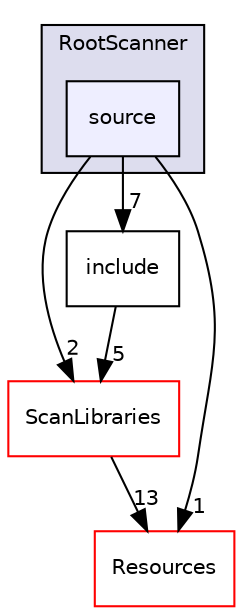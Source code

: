 digraph "source" {
  compound=true
  node [ fontsize="10", fontname="Helvetica"];
  edge [ labelfontsize="10", labelfontname="Helvetica"];
  subgraph clusterdir_0f312e2cb1c922b64af22ff43693b465 {
    graph [ bgcolor="#ddddee", pencolor="black", label="RootScanner" fontname="Helvetica", fontsize="10", URL="dir_0f312e2cb1c922b64af22ff43693b465.html"]
  dir_0ffd3729c58da8c69c548a5b32285812 [shape=box, label="source", style="filled", fillcolor="#eeeeff", pencolor="black", URL="dir_0ffd3729c58da8c69c548a5b32285812.html"];
  }
  dir_d1f3dbe10f157d97e145494b8a91d73e [shape=box label="ScanLibraries" fillcolor="white" style="filled" color="red" URL="dir_d1f3dbe10f157d97e145494b8a91d73e.html"];
  dir_bde32bf976401edbce144c1ca78437b0 [shape=box label="Resources" fillcolor="white" style="filled" color="red" URL="dir_bde32bf976401edbce144c1ca78437b0.html"];
  dir_60e17a4ad44f40592af689ec14c05e0d [shape=box label="include" URL="dir_60e17a4ad44f40592af689ec14c05e0d.html"];
  dir_d1f3dbe10f157d97e145494b8a91d73e->dir_bde32bf976401edbce144c1ca78437b0 [headlabel="13", labeldistance=1.5 headhref="dir_000060_000019.html"];
  dir_60e17a4ad44f40592af689ec14c05e0d->dir_d1f3dbe10f157d97e145494b8a91d73e [headlabel="5", labeldistance=1.5 headhref="dir_000047_000060.html"];
  dir_0ffd3729c58da8c69c548a5b32285812->dir_d1f3dbe10f157d97e145494b8a91d73e [headlabel="2", labeldistance=1.5 headhref="dir_000046_000060.html"];
  dir_0ffd3729c58da8c69c548a5b32285812->dir_bde32bf976401edbce144c1ca78437b0 [headlabel="1", labeldistance=1.5 headhref="dir_000046_000019.html"];
  dir_0ffd3729c58da8c69c548a5b32285812->dir_60e17a4ad44f40592af689ec14c05e0d [headlabel="7", labeldistance=1.5 headhref="dir_000046_000047.html"];
}
